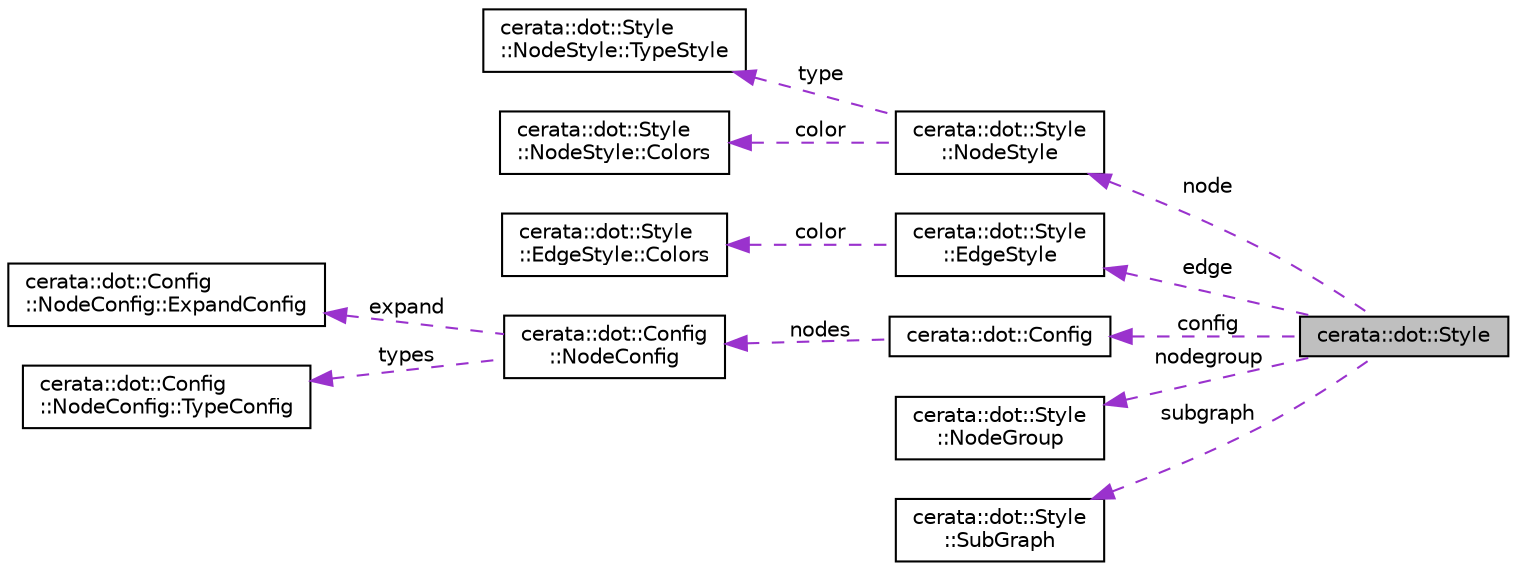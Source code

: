 digraph "cerata::dot::Style"
{
 // LATEX_PDF_SIZE
  edge [fontname="Helvetica",fontsize="10",labelfontname="Helvetica",labelfontsize="10"];
  node [fontname="Helvetica",fontsize="10",shape=record];
  rankdir="LR";
  Node1 [label="cerata::dot::Style",height=0.2,width=0.4,color="black", fillcolor="grey75", style="filled", fontcolor="black",tooltip="Dot style configuration."];
  Node2 -> Node1 [dir="back",color="darkorchid3",fontsize="10",style="dashed",label=" node" ,fontname="Helvetica"];
  Node2 [label="cerata::dot::Style\l::NodeStyle",height=0.2,width=0.4,color="black", fillcolor="white", style="filled",URL="$structcerata_1_1dot_1_1_style_1_1_node_style.html",tooltip="Node style."];
  Node3 -> Node2 [dir="back",color="darkorchid3",fontsize="10",style="dashed",label=" type" ,fontname="Helvetica"];
  Node3 [label="cerata::dot::Style\l::NodeStyle::TypeStyle",height=0.2,width=0.4,color="black", fillcolor="white", style="filled",URL="$structcerata_1_1dot_1_1_style_1_1_node_style_1_1_type_style.html",tooltip="Styles for specific node types."];
  Node4 -> Node2 [dir="back",color="darkorchid3",fontsize="10",style="dashed",label=" color" ,fontname="Helvetica"];
  Node4 [label="cerata::dot::Style\l::NodeStyle::Colors",height=0.2,width=0.4,color="black", fillcolor="white", style="filled",URL="$structcerata_1_1dot_1_1_style_1_1_node_style_1_1_colors.html",tooltip="Colors for types."];
  Node5 -> Node1 [dir="back",color="darkorchid3",fontsize="10",style="dashed",label=" edge" ,fontname="Helvetica"];
  Node5 [label="cerata::dot::Style\l::EdgeStyle",height=0.2,width=0.4,color="black", fillcolor="white", style="filled",URL="$structcerata_1_1dot_1_1_style_1_1_edge_style.html",tooltip="Style for edges."];
  Node6 -> Node5 [dir="back",color="darkorchid3",fontsize="10",style="dashed",label=" color" ,fontname="Helvetica"];
  Node6 [label="cerata::dot::Style\l::EdgeStyle::Colors",height=0.2,width=0.4,color="black", fillcolor="white", style="filled",URL="$structcerata_1_1dot_1_1_style_1_1_edge_style_1_1_colors.html",tooltip="Specific edge colors."];
  Node7 -> Node1 [dir="back",color="darkorchid3",fontsize="10",style="dashed",label=" config" ,fontname="Helvetica"];
  Node7 [label="cerata::dot::Config",height=0.2,width=0.4,color="black", fillcolor="white", style="filled",URL="$structcerata_1_1dot_1_1_config.html",tooltip="DOT output configuration. Determines what Cerata constructs will be used for generation."];
  Node8 -> Node7 [dir="back",color="darkorchid3",fontsize="10",style="dashed",label=" nodes" ,fontname="Helvetica"];
  Node8 [label="cerata::dot::Config\l::NodeConfig",height=0.2,width=0.4,color="black", fillcolor="white", style="filled",URL="$structcerata_1_1dot_1_1_config_1_1_node_config.html",tooltip="Node configuration."];
  Node9 -> Node8 [dir="back",color="darkorchid3",fontsize="10",style="dashed",label=" expand" ,fontname="Helvetica"];
  Node9 [label="cerata::dot::Config\l::NodeConfig::ExpandConfig",height=0.2,width=0.4,color="black", fillcolor="white", style="filled",URL="$structcerata_1_1dot_1_1_config_1_1_node_config_1_1_expand_config.html",tooltip="Expansion configuration."];
  Node10 -> Node8 [dir="back",color="darkorchid3",fontsize="10",style="dashed",label=" types" ,fontname="Helvetica"];
  Node10 [label="cerata::dot::Config\l::NodeConfig::TypeConfig",height=0.2,width=0.4,color="black", fillcolor="white", style="filled",URL="$structcerata_1_1dot_1_1_config_1_1_node_config_1_1_type_config.html",tooltip="Type configuration."];
  Node11 -> Node1 [dir="back",color="darkorchid3",fontsize="10",style="dashed",label=" nodegroup" ,fontname="Helvetica"];
  Node11 [label="cerata::dot::Style\l::NodeGroup",height=0.2,width=0.4,color="black", fillcolor="white", style="filled",URL="$structcerata_1_1dot_1_1_style_1_1_node_group.html",tooltip="Node group configuration."];
  Node12 -> Node1 [dir="back",color="darkorchid3",fontsize="10",style="dashed",label=" subgraph" ,fontname="Helvetica"];
  Node12 [label="cerata::dot::Style\l::SubGraph",height=0.2,width=0.4,color="black", fillcolor="white", style="filled",URL="$structcerata_1_1dot_1_1_style_1_1_sub_graph.html",tooltip="Subgraph style."];
}
